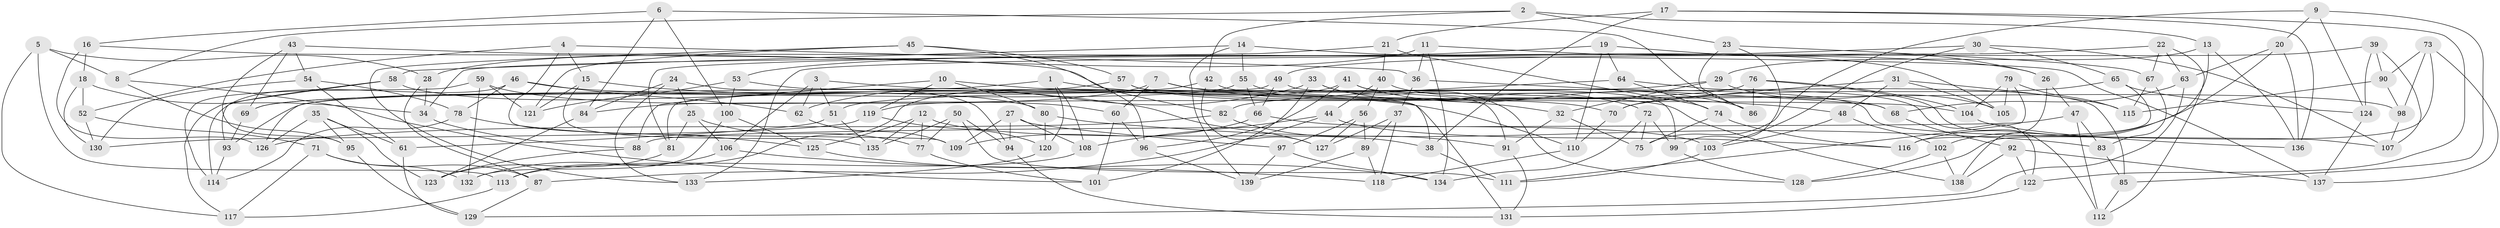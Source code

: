// coarse degree distribution, {11: 0.07142857142857142, 10: 0.05357142857142857, 7: 0.08928571428571429, 9: 0.10714285714285714, 6: 0.08928571428571429, 8: 0.07142857142857142, 4: 0.39285714285714285, 5: 0.05357142857142857, 3: 0.07142857142857142}
// Generated by graph-tools (version 1.1) at 2025/53/03/04/25 22:53:35]
// undirected, 139 vertices, 278 edges
graph export_dot {
  node [color=gray90,style=filled];
  1;
  2;
  3;
  4;
  5;
  6;
  7;
  8;
  9;
  10;
  11;
  12;
  13;
  14;
  15;
  16;
  17;
  18;
  19;
  20;
  21;
  22;
  23;
  24;
  25;
  26;
  27;
  28;
  29;
  30;
  31;
  32;
  33;
  34;
  35;
  36;
  37;
  38;
  39;
  40;
  41;
  42;
  43;
  44;
  45;
  46;
  47;
  48;
  49;
  50;
  51;
  52;
  53;
  54;
  55;
  56;
  57;
  58;
  59;
  60;
  61;
  62;
  63;
  64;
  65;
  66;
  67;
  68;
  69;
  70;
  71;
  72;
  73;
  74;
  75;
  76;
  77;
  78;
  79;
  80;
  81;
  82;
  83;
  84;
  85;
  86;
  87;
  88;
  89;
  90;
  91;
  92;
  93;
  94;
  95;
  96;
  97;
  98;
  99;
  100;
  101;
  102;
  103;
  104;
  105;
  106;
  107;
  108;
  109;
  110;
  111;
  112;
  113;
  114;
  115;
  116;
  117;
  118;
  119;
  120;
  121;
  122;
  123;
  124;
  125;
  126;
  127;
  128;
  129;
  130;
  131;
  132;
  133;
  134;
  135;
  136;
  137;
  138;
  139;
  1 -- 120;
  1 -- 108;
  1 -- 126;
  1 -- 48;
  2 -- 8;
  2 -- 23;
  2 -- 42;
  2 -- 13;
  3 -- 106;
  3 -- 62;
  3 -- 138;
  3 -- 51;
  4 -- 36;
  4 -- 109;
  4 -- 52;
  4 -- 15;
  5 -- 117;
  5 -- 28;
  5 -- 113;
  5 -- 8;
  6 -- 84;
  6 -- 100;
  6 -- 16;
  6 -- 86;
  7 -- 107;
  7 -- 60;
  7 -- 84;
  7 -- 32;
  8 -- 101;
  8 -- 95;
  9 -- 75;
  9 -- 20;
  9 -- 124;
  9 -- 85;
  10 -- 38;
  10 -- 80;
  10 -- 119;
  10 -- 88;
  11 -- 36;
  11 -- 134;
  11 -- 26;
  11 -- 28;
  12 -- 125;
  12 -- 135;
  12 -- 77;
  12 -- 38;
  13 -- 136;
  13 -- 102;
  13 -- 29;
  14 -- 139;
  14 -- 105;
  14 -- 58;
  14 -- 55;
  15 -- 135;
  15 -- 127;
  15 -- 121;
  16 -- 82;
  16 -- 126;
  16 -- 18;
  17 -- 122;
  17 -- 21;
  17 -- 136;
  17 -- 38;
  18 -- 52;
  18 -- 34;
  18 -- 130;
  19 -- 110;
  19 -- 64;
  19 -- 26;
  19 -- 53;
  20 -- 63;
  20 -- 116;
  20 -- 136;
  21 -- 81;
  21 -- 74;
  21 -- 40;
  22 -- 67;
  22 -- 112;
  22 -- 34;
  22 -- 63;
  23 -- 99;
  23 -- 86;
  23 -- 67;
  24 -- 133;
  24 -- 25;
  24 -- 84;
  24 -- 94;
  25 -- 81;
  25 -- 106;
  25 -- 77;
  26 -- 138;
  26 -- 47;
  27 -- 97;
  27 -- 94;
  27 -- 108;
  27 -- 109;
  28 -- 87;
  28 -- 34;
  29 -- 32;
  29 -- 105;
  29 -- 51;
  30 -- 133;
  30 -- 65;
  30 -- 103;
  30 -- 107;
  31 -- 115;
  31 -- 70;
  31 -- 105;
  31 -- 48;
  32 -- 91;
  32 -- 75;
  33 -- 62;
  33 -- 101;
  33 -- 128;
  33 -- 72;
  34 -- 88;
  35 -- 126;
  35 -- 123;
  35 -- 95;
  35 -- 61;
  36 -- 68;
  36 -- 37;
  37 -- 89;
  37 -- 127;
  37 -- 118;
  38 -- 111;
  39 -- 124;
  39 -- 49;
  39 -- 107;
  39 -- 90;
  40 -- 56;
  40 -- 68;
  40 -- 44;
  41 -- 96;
  41 -- 85;
  41 -- 86;
  41 -- 132;
  42 -- 69;
  42 -- 104;
  42 -- 127;
  43 -- 95;
  43 -- 54;
  43 -- 69;
  43 -- 137;
  44 -- 116;
  44 -- 87;
  44 -- 108;
  45 -- 133;
  45 -- 96;
  45 -- 57;
  45 -- 121;
  46 -- 78;
  46 -- 62;
  46 -- 110;
  46 -- 114;
  47 -- 88;
  47 -- 112;
  47 -- 83;
  48 -- 103;
  48 -- 102;
  49 -- 66;
  49 -- 99;
  49 -- 81;
  50 -- 111;
  50 -- 94;
  50 -- 135;
  50 -- 77;
  51 -- 61;
  51 -- 135;
  52 -- 71;
  52 -- 130;
  53 -- 131;
  53 -- 121;
  53 -- 100;
  54 -- 130;
  54 -- 78;
  54 -- 61;
  55 -- 66;
  55 -- 98;
  55 -- 93;
  56 -- 89;
  56 -- 127;
  56 -- 97;
  57 -- 70;
  57 -- 69;
  57 -- 91;
  58 -- 80;
  58 -- 117;
  58 -- 93;
  59 -- 60;
  59 -- 114;
  59 -- 132;
  59 -- 121;
  60 -- 101;
  60 -- 96;
  61 -- 129;
  62 -- 109;
  63 -- 129;
  63 -- 68;
  64 -- 82;
  64 -- 122;
  64 -- 74;
  65 -- 116;
  65 -- 70;
  65 -- 124;
  66 -- 109;
  66 -- 103;
  67 -- 83;
  67 -- 115;
  68 -- 92;
  69 -- 93;
  70 -- 110;
  71 -- 87;
  71 -- 117;
  71 -- 132;
  72 -- 99;
  72 -- 75;
  72 -- 134;
  73 -- 90;
  73 -- 98;
  73 -- 137;
  73 -- 128;
  74 -- 75;
  74 -- 116;
  76 -- 119;
  76 -- 104;
  76 -- 86;
  76 -- 112;
  77 -- 101;
  78 -- 114;
  78 -- 125;
  79 -- 104;
  79 -- 105;
  79 -- 111;
  79 -- 115;
  80 -- 120;
  80 -- 83;
  81 -- 123;
  82 -- 126;
  82 -- 91;
  83 -- 85;
  84 -- 123;
  85 -- 112;
  87 -- 129;
  88 -- 123;
  89 -- 118;
  89 -- 139;
  90 -- 115;
  90 -- 98;
  91 -- 131;
  92 -- 138;
  92 -- 137;
  92 -- 122;
  93 -- 114;
  94 -- 131;
  95 -- 129;
  96 -- 139;
  97 -- 139;
  97 -- 134;
  98 -- 107;
  99 -- 128;
  100 -- 132;
  100 -- 125;
  102 -- 138;
  102 -- 128;
  103 -- 111;
  104 -- 136;
  106 -- 113;
  106 -- 118;
  108 -- 113;
  110 -- 118;
  113 -- 117;
  119 -- 120;
  119 -- 130;
  120 -- 133;
  122 -- 131;
  124 -- 137;
  125 -- 134;
}
